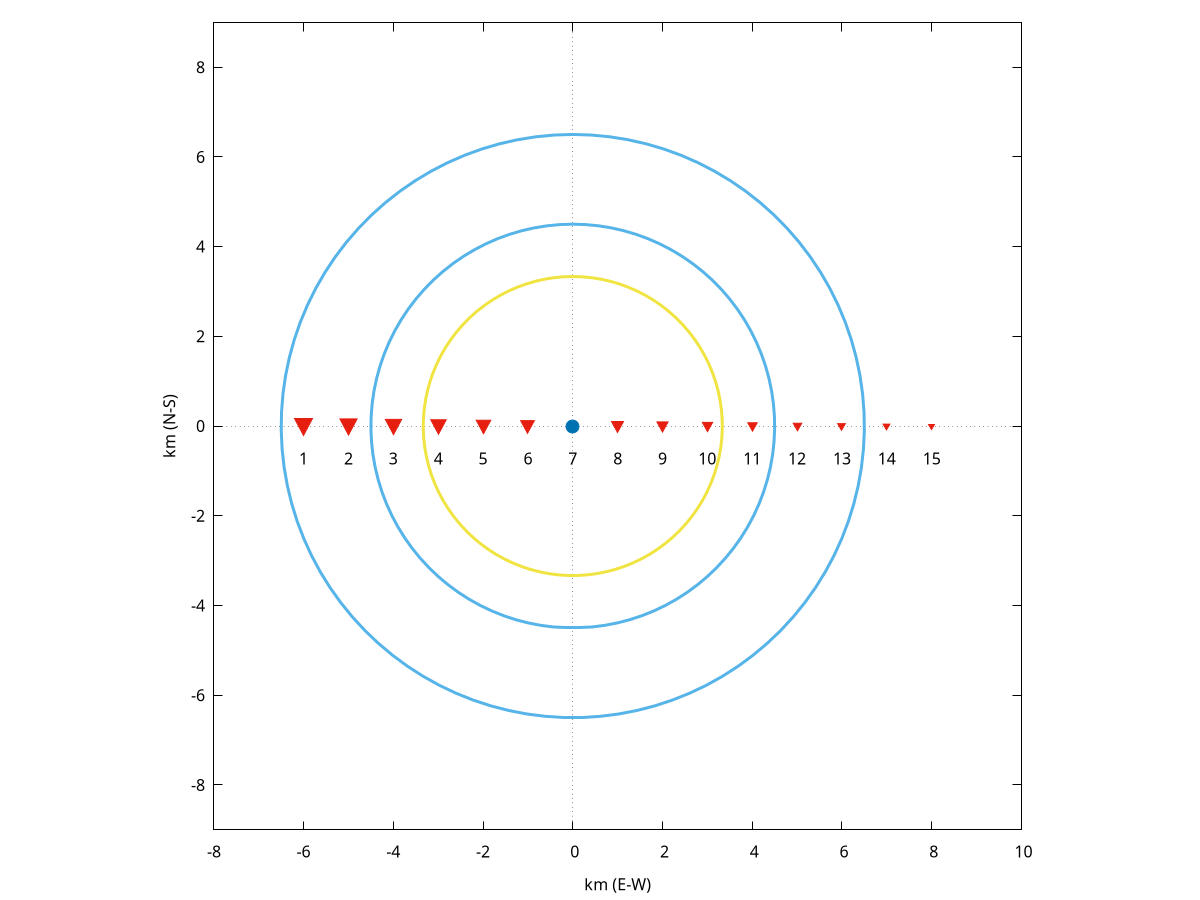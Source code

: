 set encoding iso_8859_1
set xrange [-8:10]
set yrange [-9:9]
set size square
set xlabel "km (E-W)"
set ylabel "km (N-S)"
set arrow from -8,0 to 10,0 nohead lt 0
set arrow from 0,-9 to 0,9 nohead lt 0
set label "1" at -6,-0.725 center
set label "2" at -5,-0.725 center
set label "3" at -4,-0.725 center
set label "4" at -3,-0.725 center
set label "5" at -2,-0.725 center
set label "6" at -1,-0.725 center
set label "7" at 0,-0.725 center
set label "8" at 1,-0.725 center
set label "9" at 2,-0.725 center
set label "10" at 3,-0.725 center
set label "11" at 4,-0.725 center
set label "12" at 5,-0.725 center
set label "13" at 6,-0.725 center
set label "14" at 7,-0.725 center
set label "15" at 8,-0.725 center
set parametric
plot [0:2*pi] '-' notitle w p lt 7 pt 71 ps 3, \
'-' notitle w p lt 7 pt 71 ps 2.85714, \
'-' notitle w p lt 7 pt 71 ps 2.71429, \
'-' notitle w p lt 7 pt 71 ps 2.57143, \
'-' notitle w p lt 7 pt 71 ps 2.42857, \
'-' notitle w p lt 7 pt 71 ps 2.28571, \
'-' notitle w p lt 6 pt 7 ps 2.14286, \
'-' notitle w p lt 7 pt 71 ps 2, \
'-' notitle w p lt 7 pt 71 ps 1.85714, \
'-' notitle w p lt 7 pt 71 ps 1.71429, \
'-' notitle w p lt 7 pt 71 ps 1.57143, \
'-' notitle w p lt 7 pt 71 ps 1.42857, \
'-' notitle w p lt 7 pt 71 ps 1.28571, \
'-' notitle w p lt 7 pt 71 ps 1.14286, \
'-' notitle w p lt 7 pt 71 ps 1, \
6.5*sin(t)+0, 6.5*cos(t)+0 notitle w l lt 3 lw 3, \
4.5*sin(t)+0, 4.5*cos(t)+0 notitle w l lt 3 lw 3, \
3.33333*sin(t)+0, 3.333*cos(t)+0 notitle w l lt 5 lw 3
-6 0
e
-5 0
e
-4 0
e
-3 0
e
-2 0
e
-1 0
e
0 0
e
1 0
e
2 0
e
3 0
e
4 0
e
5 0
e
6 0
e
7 0
e
8 0
e
